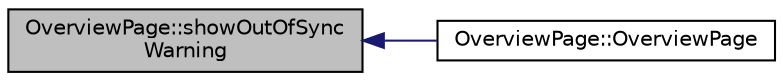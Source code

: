 digraph "OverviewPage::showOutOfSyncWarning"
{
  edge [fontname="Helvetica",fontsize="10",labelfontname="Helvetica",labelfontsize="10"];
  node [fontname="Helvetica",fontsize="10",shape=record];
  rankdir="LR";
  Node154 [label="OverviewPage::showOutOfSync\lWarning",height=0.2,width=0.4,color="black", fillcolor="grey75", style="filled", fontcolor="black"];
  Node154 -> Node155 [dir="back",color="midnightblue",fontsize="10",style="solid",fontname="Helvetica"];
  Node155 [label="OverviewPage::OverviewPage",height=0.2,width=0.4,color="black", fillcolor="white", style="filled",URL="$d1/d91/class_overview_page.html#a18c1a29cab6b745b25e701b20f234932"];
}
